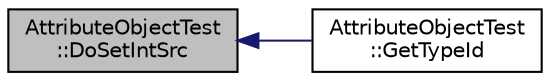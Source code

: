 digraph "AttributeObjectTest::DoSetIntSrc"
{
  edge [fontname="Helvetica",fontsize="10",labelfontname="Helvetica",labelfontsize="10"];
  node [fontname="Helvetica",fontsize="10",shape=record];
  rankdir="LR";
  Node1 [label="AttributeObjectTest\l::DoSetIntSrc",height=0.2,width=0.4,color="black", fillcolor="grey75", style="filled", fontcolor="black"];
  Node1 -> Node2 [dir="back",color="midnightblue",fontsize="10",style="solid"];
  Node2 [label="AttributeObjectTest\l::GetTypeId",height=0.2,width=0.4,color="black", fillcolor="white", style="filled",URL="$d6/dae/classAttributeObjectTest.html#a1a3064dae19725ebd81d6da0a74e7021"];
}
